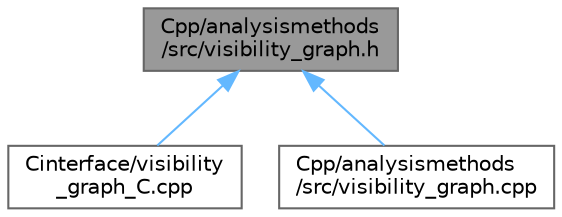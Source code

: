 digraph "Cpp/analysismethods/src/visibility_graph.h"
{
 // LATEX_PDF_SIZE
  bgcolor="transparent";
  edge [fontname=Helvetica,fontsize=10,labelfontname=Helvetica,labelfontsize=10];
  node [fontname=Helvetica,fontsize=10,shape=box,height=0.2,width=0.4];
  Node1 [label="Cpp/analysismethods\l/src/visibility_graph.h",height=0.2,width=0.4,color="gray40", fillcolor="grey60", style="filled", fontcolor="black",tooltip="Contains definitions for the VisibilityGraph class."];
  Node1 -> Node2 [dir="back",color="steelblue1",style="solid"];
  Node2 [label="Cinterface/visibility\l_graph_C.cpp",height=0.2,width=0.4,color="grey40", fillcolor="white", style="filled",URL="$a00446.html",tooltip=" "];
  Node1 -> Node3 [dir="back",color="steelblue1",style="solid"];
  Node3 [label="Cpp/analysismethods\l/src/visibility_graph.cpp",height=0.2,width=0.4,color="grey40", fillcolor="white", style="filled",URL="$a00026.html",tooltip="Contains implementation for the VisibilityGraph class."];
}
